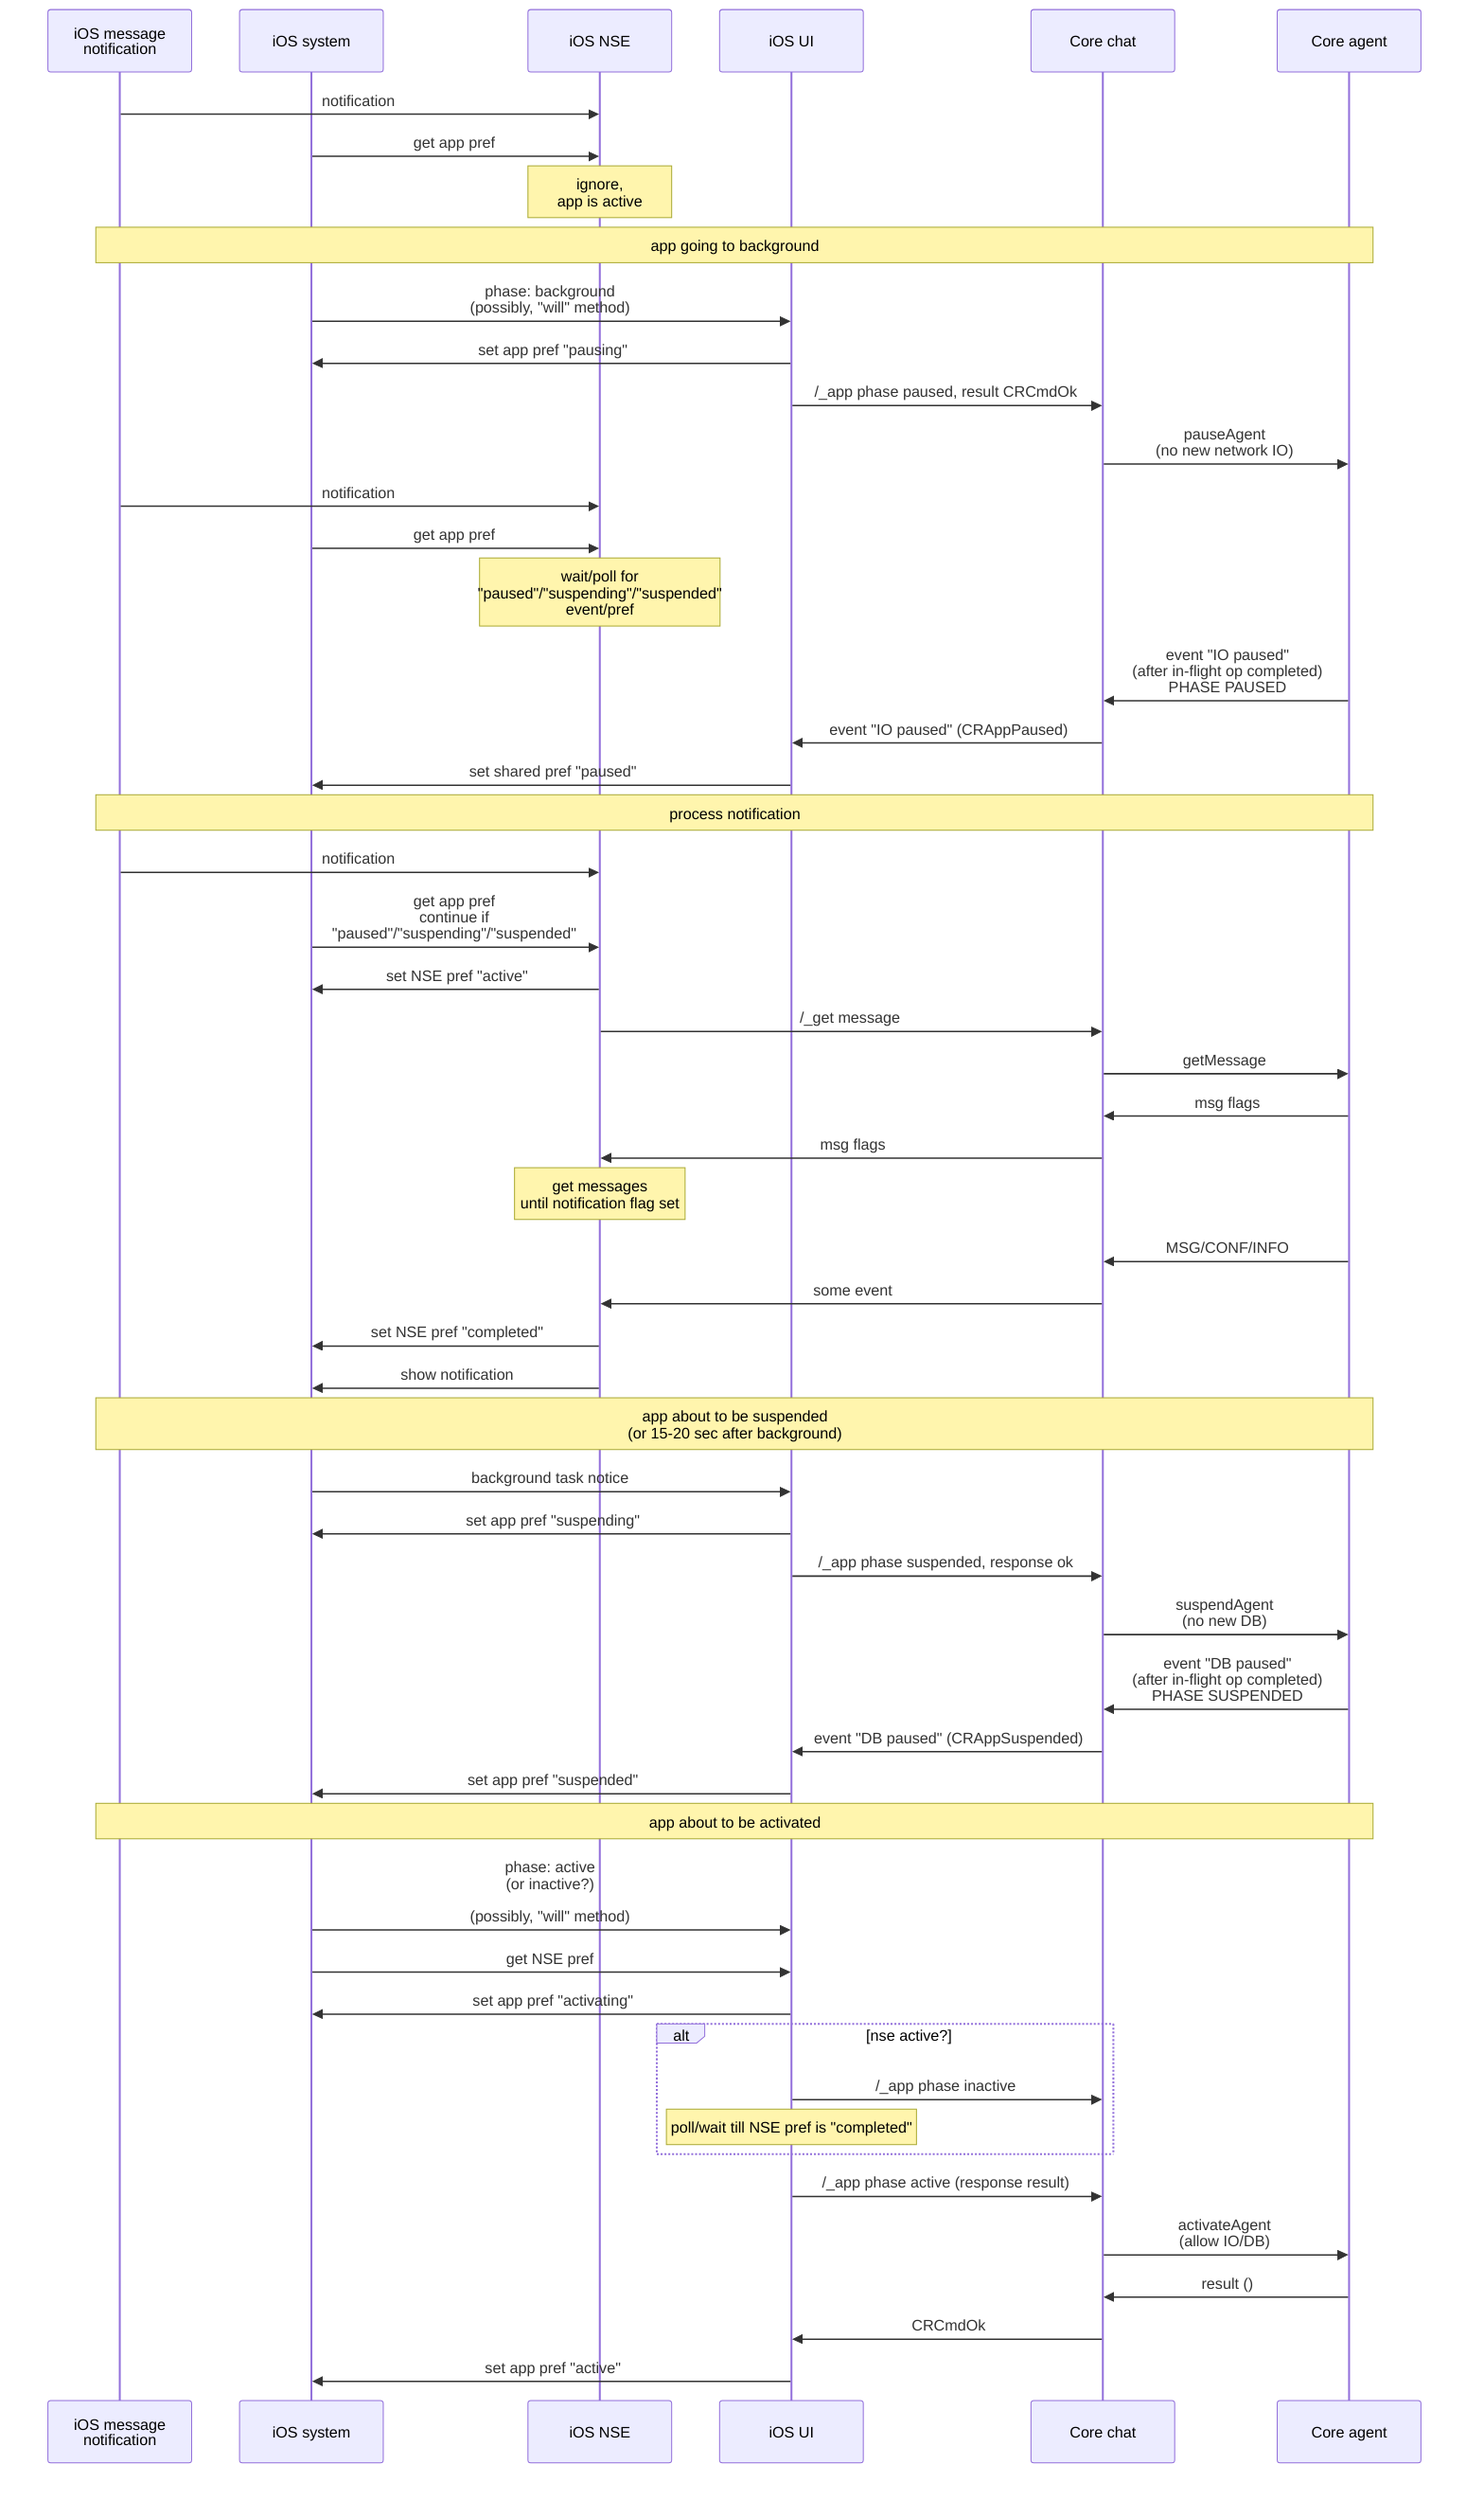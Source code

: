 sequenceDiagram
  participant M as iOS message<br>notification
  participant S as iOS system
  participant N as iOS NSE
  participant U as iOS UI
  participant C as Core chat
  participant A as Core agent

  M ->> N: notification
  S ->> N: get app pref
  note over N: ignore,<br>app is active

  note over M, A: app going to background
  S ->> U: phase: background<br>(possibly, "will" method)
  U ->> S: set app pref "pausing"
  U ->> C: /_app phase paused, result CRCmdOk
  C ->> A: pauseAgent<br>(no new network IO)
  M ->> N: notification
  S ->> N: get app pref
  note over N: wait/poll for<br>"paused"/"suspending"/"suspended"<br>event/pref
  A ->> C: event "IO paused"<br>(after in-flight op completed)<br>PHASE PAUSED
  C ->> U: event "IO paused" (CRAppPaused)
  U ->> S: set shared pref "paused"

  note over M, A: process notification
  M ->> N: notification
  S ->> N: get app pref<br>continue if<br>"paused"/"suspending"/"suspended"
  N ->> S: set NSE pref "active"
  N ->> C: /_get message
  C ->> A: getMessage
  A ->> C: msg flags
  C ->> N: msg flags
  note over N: get messages<br>until notification flag set
  A ->> C: MSG/CONF/INFO
  C ->> N: some event
  N ->> S: set NSE pref "completed"
  N ->> S: show notification

  note over M, A: app about to be suspended<br>(or 15-20 sec after background)
  S ->> U: background task notice
  U ->> S: set app pref "suspending"
  U ->> C: /_app phase suspended, response ok
  C ->> A: suspendAgent<br>(no new DB)
  A ->> C: event "DB paused"<br>(after in-flight op completed)<br>PHASE SUSPENDED
  C ->> U: event "DB paused" (CRAppSuspended)
  U ->> S: set app pref "suspended"

  note over M, A: app about to be activated
  S ->> U: phase: active<br>(or inactive?)<br><br>(possibly, "will" method)
  S ->> U: get NSE pref
  U ->> S: set app pref "activating"
  alt nse active?
    U ->> C: /_app phase inactive
    note over U: poll/wait till NSE pref is "completed"
  end

  U ->> C: /_app phase active (response result)
  C ->> A: activateAgent<br>(allow IO/DB)
  A ->> C: result ()
  C ->> U: CRCmdOk
  U ->> S: set app pref "active"